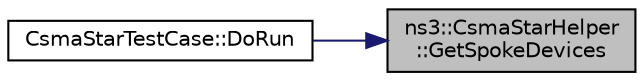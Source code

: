 digraph "ns3::CsmaStarHelper::GetSpokeDevices"
{
 // LATEX_PDF_SIZE
  edge [fontname="Helvetica",fontsize="10",labelfontname="Helvetica",labelfontsize="10"];
  node [fontname="Helvetica",fontsize="10",shape=record];
  rankdir="RL";
  Node1 [label="ns3::CsmaStarHelper\l::GetSpokeDevices",height=0.2,width=0.4,color="black", fillcolor="grey75", style="filled", fontcolor="black",tooltip=" "];
  Node1 -> Node2 [dir="back",color="midnightblue",fontsize="10",style="solid",fontname="Helvetica"];
  Node2 [label="CsmaStarTestCase::DoRun",height=0.2,width=0.4,color="black", fillcolor="white", style="filled",URL="$class_csma_star_test_case.html#ab2214447716ce03f34f02b9e9af477d5",tooltip="Implementation to actually run this TestCase."];
}

